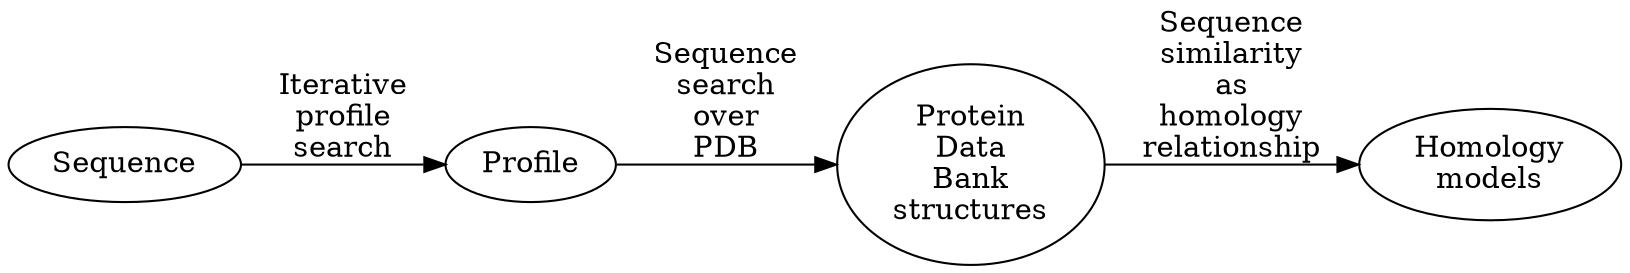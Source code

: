 digraph {
  rankdir=LR;
  Sequence -> Profile    [label="Iterative\nprofile\nsearch"];
  Profile  -> Structures [label="Sequence\nsearch\nover\nPDB"];
  Structures             [label="Protein\nData\nBank\nstructures"];
  Structures -> Models   [label="Sequence\nsimilarity\nas\nhomology\nrelationship"];
  Models                 [label="Homology\nmodels"];
}
